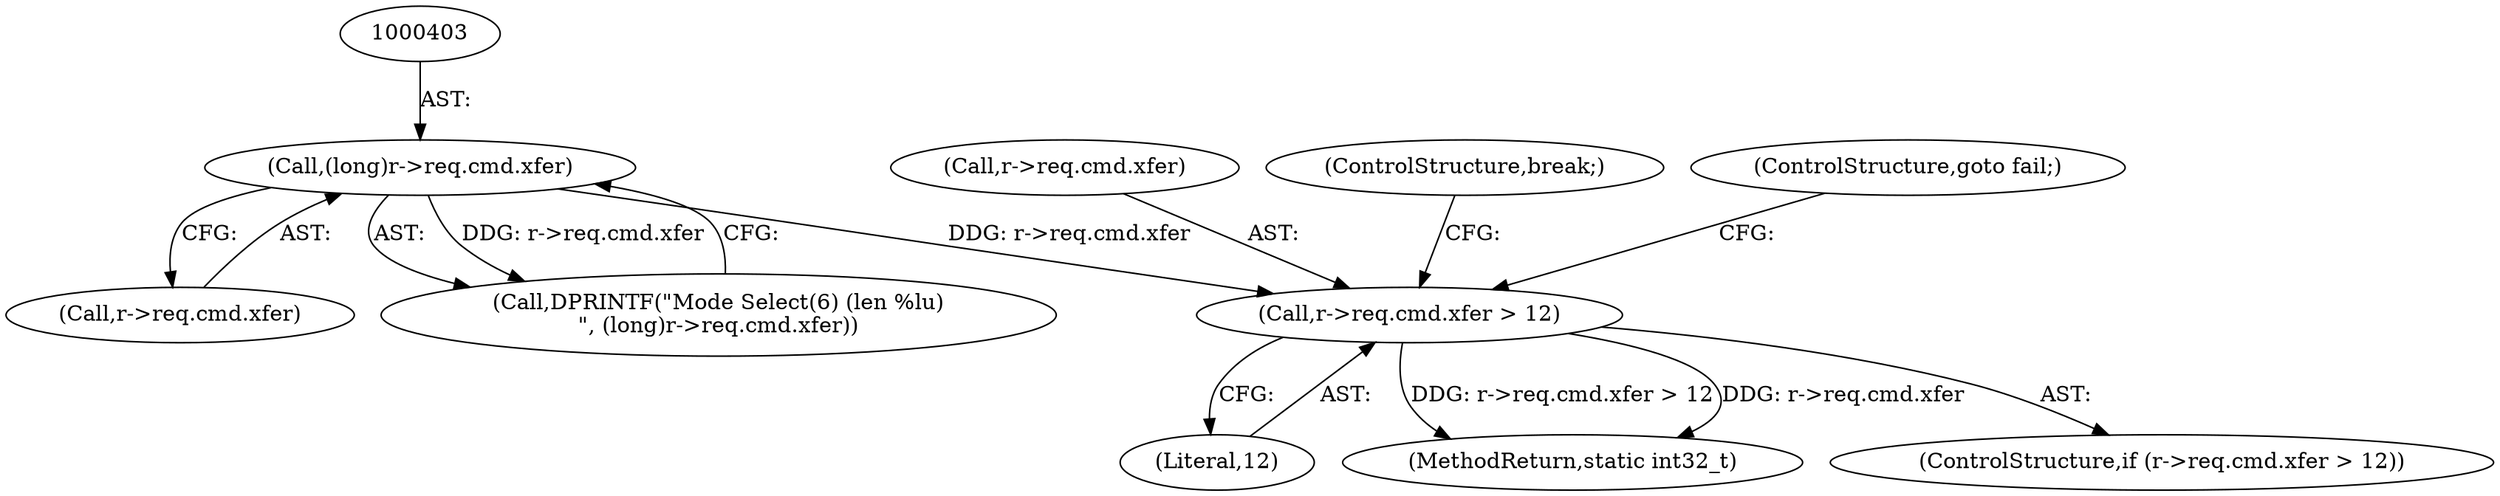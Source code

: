 digraph "0_qemu_7285477ab11831b1cf56e45878a89170dd06d9b9_4@pointer" {
"1000412" [label="(Call,r->req.cmd.xfer > 12)"];
"1000402" [label="(Call,(long)r->req.cmd.xfer)"];
"1000404" [label="(Call,r->req.cmd.xfer)"];
"1000402" [label="(Call,(long)r->req.cmd.xfer)"];
"1000420" [label="(Literal,12)"];
"1000412" [label="(Call,r->req.cmd.xfer > 12)"];
"1000413" [label="(Call,r->req.cmd.xfer)"];
"1000650" [label="(MethodReturn,static int32_t)"];
"1000423" [label="(ControlStructure,break;)"];
"1000411" [label="(ControlStructure,if (r->req.cmd.xfer > 12))"];
"1000422" [label="(ControlStructure,goto fail;)"];
"1000400" [label="(Call,DPRINTF(\"Mode Select(6) (len %lu)\n\", (long)r->req.cmd.xfer))"];
"1000412" -> "1000411"  [label="AST: "];
"1000412" -> "1000420"  [label="CFG: "];
"1000413" -> "1000412"  [label="AST: "];
"1000420" -> "1000412"  [label="AST: "];
"1000422" -> "1000412"  [label="CFG: "];
"1000423" -> "1000412"  [label="CFG: "];
"1000412" -> "1000650"  [label="DDG: r->req.cmd.xfer > 12"];
"1000412" -> "1000650"  [label="DDG: r->req.cmd.xfer"];
"1000402" -> "1000412"  [label="DDG: r->req.cmd.xfer"];
"1000402" -> "1000400"  [label="AST: "];
"1000402" -> "1000404"  [label="CFG: "];
"1000403" -> "1000402"  [label="AST: "];
"1000404" -> "1000402"  [label="AST: "];
"1000400" -> "1000402"  [label="CFG: "];
"1000402" -> "1000400"  [label="DDG: r->req.cmd.xfer"];
}
